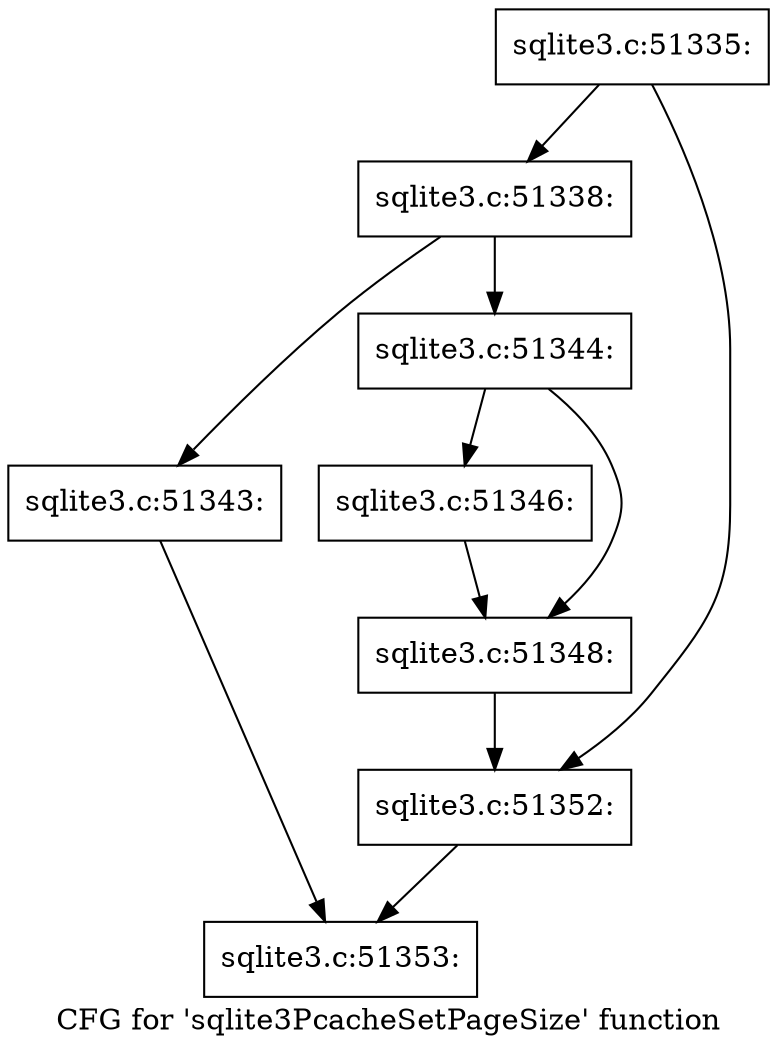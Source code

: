 digraph "CFG for 'sqlite3PcacheSetPageSize' function" {
	label="CFG for 'sqlite3PcacheSetPageSize' function";

	Node0x55c0f731d680 [shape=record,label="{sqlite3.c:51335:}"];
	Node0x55c0f731d680 -> Node0x55c0f7321f60;
	Node0x55c0f731d680 -> Node0x55c0f73219c0;
	Node0x55c0f7321f60 [shape=record,label="{sqlite3.c:51338:}"];
	Node0x55c0f7321f60 -> Node0x55c0f73237c0;
	Node0x55c0f7321f60 -> Node0x55c0f7323810;
	Node0x55c0f73237c0 [shape=record,label="{sqlite3.c:51343:}"];
	Node0x55c0f73237c0 -> Node0x55c0f57e9dc0;
	Node0x55c0f7323810 [shape=record,label="{sqlite3.c:51344:}"];
	Node0x55c0f7323810 -> Node0x55c0f57e9c30;
	Node0x55c0f7323810 -> Node0x55c0f7324540;
	Node0x55c0f57e9c30 [shape=record,label="{sqlite3.c:51346:}"];
	Node0x55c0f57e9c30 -> Node0x55c0f7324540;
	Node0x55c0f7324540 [shape=record,label="{sqlite3.c:51348:}"];
	Node0x55c0f7324540 -> Node0x55c0f73219c0;
	Node0x55c0f73219c0 [shape=record,label="{sqlite3.c:51352:}"];
	Node0x55c0f73219c0 -> Node0x55c0f57e9dc0;
	Node0x55c0f57e9dc0 [shape=record,label="{sqlite3.c:51353:}"];
}
